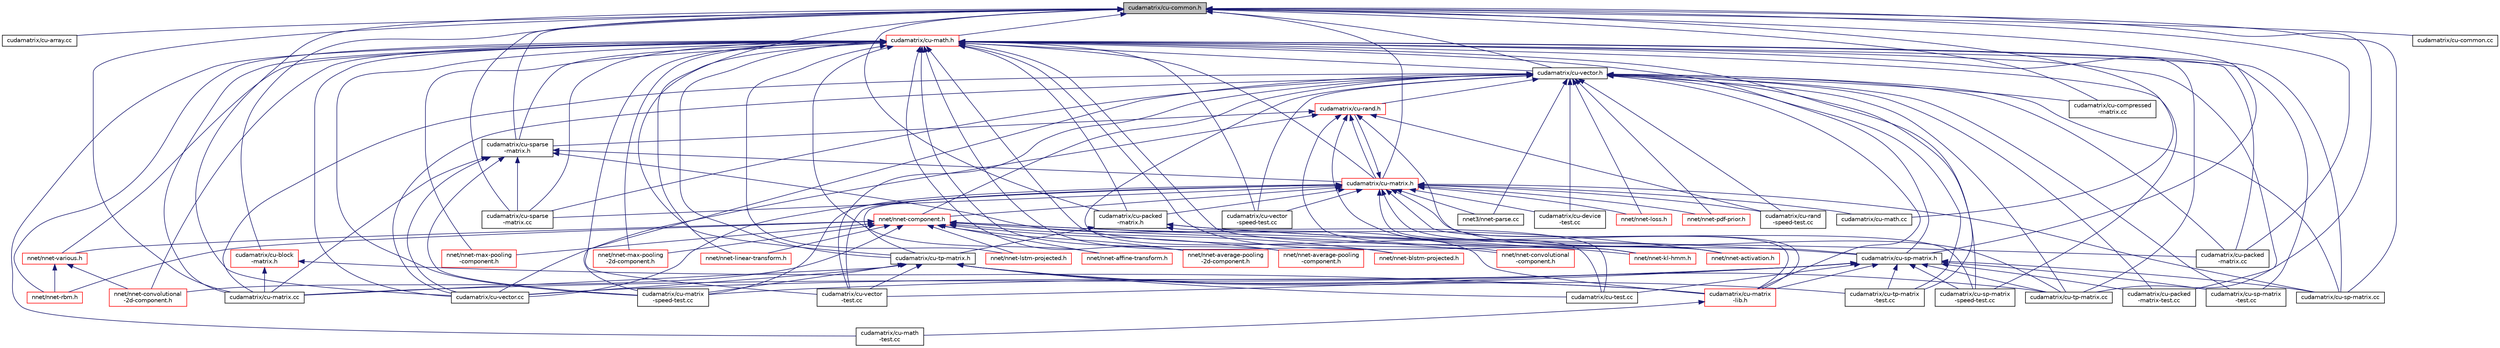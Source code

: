 digraph "cudamatrix/cu-common.h"
{
  edge [fontname="Helvetica",fontsize="10",labelfontname="Helvetica",labelfontsize="10"];
  node [fontname="Helvetica",fontsize="10",shape=record];
  Node27 [label="cudamatrix/cu-common.h",height=0.2,width=0.4,color="black", fillcolor="grey75", style="filled", fontcolor="black"];
  Node27 -> Node28 [dir="back",color="midnightblue",fontsize="10",style="solid",fontname="Helvetica"];
  Node28 [label="cudamatrix/cu-array.cc",height=0.2,width=0.4,color="black", fillcolor="white", style="filled",URL="$cu-array_8cc.html"];
  Node27 -> Node29 [dir="back",color="midnightblue",fontsize="10",style="solid",fontname="Helvetica"];
  Node29 [label="cudamatrix/cu-vector.h",height=0.2,width=0.4,color="black", fillcolor="white", style="filled",URL="$cu-vector_8h.html"];
  Node29 -> Node30 [dir="back",color="midnightblue",fontsize="10",style="solid",fontname="Helvetica"];
  Node30 [label="cudamatrix/cu-matrix\l-lib.h",height=0.2,width=0.4,color="red", fillcolor="white", style="filled",URL="$cu-matrix-lib_8h.html"];
  Node30 -> Node33 [dir="back",color="midnightblue",fontsize="10",style="solid",fontname="Helvetica"];
  Node33 [label="cudamatrix/cu-math\l-test.cc",height=0.2,width=0.4,color="black", fillcolor="white", style="filled",URL="$cu-math-test_8cc.html"];
  Node29 -> Node282 [dir="back",color="midnightblue",fontsize="10",style="solid",fontname="Helvetica"];
  Node282 [label="cudamatrix/cu-rand.h",height=0.2,width=0.4,color="red", fillcolor="white", style="filled",URL="$cu-rand_8h.html"];
  Node282 -> Node283 [dir="back",color="midnightblue",fontsize="10",style="solid",fontname="Helvetica"];
  Node283 [label="cudamatrix/cu-matrix.h",height=0.2,width=0.4,color="red", fillcolor="white", style="filled",URL="$cu-matrix_8h.html"];
  Node283 -> Node30 [dir="back",color="midnightblue",fontsize="10",style="solid",fontname="Helvetica"];
  Node283 -> Node282 [dir="back",color="midnightblue",fontsize="10",style="solid",fontname="Helvetica"];
  Node283 -> Node284 [dir="back",color="midnightblue",fontsize="10",style="solid",fontname="Helvetica"];
  Node284 [label="cudamatrix/cu-packed\l-matrix.h",height=0.2,width=0.4,color="black", fillcolor="white", style="filled",URL="$cu-packed-matrix_8h.html"];
  Node284 -> Node285 [dir="back",color="midnightblue",fontsize="10",style="solid",fontname="Helvetica"];
  Node285 [label="cudamatrix/cu-sp-matrix.h",height=0.2,width=0.4,color="black", fillcolor="white", style="filled",URL="$cu-sp-matrix_8h.html"];
  Node285 -> Node30 [dir="back",color="midnightblue",fontsize="10",style="solid",fontname="Helvetica"];
  Node285 -> Node286 [dir="back",color="midnightblue",fontsize="10",style="solid",fontname="Helvetica"];
  Node286 [label="cudamatrix/cu-matrix\l-speed-test.cc",height=0.2,width=0.4,color="black", fillcolor="white", style="filled",URL="$cu-matrix-speed-test_8cc.html"];
  Node285 -> Node287 [dir="back",color="midnightblue",fontsize="10",style="solid",fontname="Helvetica"];
  Node287 [label="cudamatrix/cu-matrix.cc",height=0.2,width=0.4,color="black", fillcolor="white", style="filled",URL="$cu-matrix_8cc.html"];
  Node285 -> Node288 [dir="back",color="midnightblue",fontsize="10",style="solid",fontname="Helvetica"];
  Node288 [label="cudamatrix/cu-packed\l-matrix-test.cc",height=0.2,width=0.4,color="black", fillcolor="white", style="filled",URL="$cu-packed-matrix-test_8cc.html"];
  Node285 -> Node289 [dir="back",color="midnightblue",fontsize="10",style="solid",fontname="Helvetica"];
  Node289 [label="cudamatrix/cu-sp-matrix\l-speed-test.cc",height=0.2,width=0.4,color="black", fillcolor="white", style="filled",URL="$cu-sp-matrix-speed-test_8cc.html"];
  Node285 -> Node290 [dir="back",color="midnightblue",fontsize="10",style="solid",fontname="Helvetica"];
  Node290 [label="cudamatrix/cu-sp-matrix\l-test.cc",height=0.2,width=0.4,color="black", fillcolor="white", style="filled",URL="$cu-sp-matrix-test_8cc.html"];
  Node285 -> Node291 [dir="back",color="midnightblue",fontsize="10",style="solid",fontname="Helvetica"];
  Node291 [label="cudamatrix/cu-sp-matrix.cc",height=0.2,width=0.4,color="black", fillcolor="white", style="filled",URL="$cu-sp-matrix_8cc.html"];
  Node285 -> Node292 [dir="back",color="midnightblue",fontsize="10",style="solid",fontname="Helvetica"];
  Node292 [label="cudamatrix/cu-test.cc",height=0.2,width=0.4,color="black", fillcolor="white", style="filled",URL="$cu-test_8cc.html"];
  Node285 -> Node293 [dir="back",color="midnightblue",fontsize="10",style="solid",fontname="Helvetica"];
  Node293 [label="cudamatrix/cu-tp-matrix\l-test.cc",height=0.2,width=0.4,color="black", fillcolor="white", style="filled",URL="$cu-tp-matrix-test_8cc.html"];
  Node285 -> Node294 [dir="back",color="midnightblue",fontsize="10",style="solid",fontname="Helvetica"];
  Node294 [label="cudamatrix/cu-tp-matrix.cc",height=0.2,width=0.4,color="black", fillcolor="white", style="filled",URL="$cu-tp-matrix_8cc.html"];
  Node285 -> Node295 [dir="back",color="midnightblue",fontsize="10",style="solid",fontname="Helvetica"];
  Node295 [label="cudamatrix/cu-vector\l-test.cc",height=0.2,width=0.4,color="black", fillcolor="white", style="filled",URL="$cu-vector-test_8cc.html"];
  Node285 -> Node296 [dir="back",color="midnightblue",fontsize="10",style="solid",fontname="Helvetica"];
  Node296 [label="cudamatrix/cu-vector.cc",height=0.2,width=0.4,color="black", fillcolor="white", style="filled",URL="$cu-vector_8cc.html"];
  Node284 -> Node297 [dir="back",color="midnightblue",fontsize="10",style="solid",fontname="Helvetica"];
  Node297 [label="cudamatrix/cu-tp-matrix.h",height=0.2,width=0.4,color="black", fillcolor="white", style="filled",URL="$cu-tp-matrix_8h.html"];
  Node297 -> Node30 [dir="back",color="midnightblue",fontsize="10",style="solid",fontname="Helvetica"];
  Node297 -> Node286 [dir="back",color="midnightblue",fontsize="10",style="solid",fontname="Helvetica"];
  Node297 -> Node287 [dir="back",color="midnightblue",fontsize="10",style="solid",fontname="Helvetica"];
  Node297 -> Node292 [dir="back",color="midnightblue",fontsize="10",style="solid",fontname="Helvetica"];
  Node297 -> Node293 [dir="back",color="midnightblue",fontsize="10",style="solid",fontname="Helvetica"];
  Node297 -> Node294 [dir="back",color="midnightblue",fontsize="10",style="solid",fontname="Helvetica"];
  Node297 -> Node295 [dir="back",color="midnightblue",fontsize="10",style="solid",fontname="Helvetica"];
  Node297 -> Node296 [dir="back",color="midnightblue",fontsize="10",style="solid",fontname="Helvetica"];
  Node284 -> Node298 [dir="back",color="midnightblue",fontsize="10",style="solid",fontname="Helvetica"];
  Node298 [label="cudamatrix/cu-packed\l-matrix.cc",height=0.2,width=0.4,color="black", fillcolor="white", style="filled",URL="$cu-packed-matrix_8cc.html"];
  Node284 -> Node292 [dir="back",color="midnightblue",fontsize="10",style="solid",fontname="Helvetica"];
  Node283 -> Node285 [dir="back",color="midnightblue",fontsize="10",style="solid",fontname="Helvetica"];
  Node283 -> Node297 [dir="back",color="midnightblue",fontsize="10",style="solid",fontname="Helvetica"];
  Node283 -> Node302 [dir="back",color="midnightblue",fontsize="10",style="solid",fontname="Helvetica"];
  Node302 [label="cudamatrix/cu-device\l-test.cc",height=0.2,width=0.4,color="black", fillcolor="white", style="filled",URL="$cu-device-test_8cc.html"];
  Node283 -> Node303 [dir="back",color="midnightblue",fontsize="10",style="solid",fontname="Helvetica"];
  Node303 [label="cudamatrix/cu-math.cc",height=0.2,width=0.4,color="black", fillcolor="white", style="filled",URL="$cu-math_8cc.html"];
  Node283 -> Node286 [dir="back",color="midnightblue",fontsize="10",style="solid",fontname="Helvetica"];
  Node283 -> Node304 [dir="back",color="midnightblue",fontsize="10",style="solid",fontname="Helvetica"];
  Node304 [label="cudamatrix/cu-rand\l-speed-test.cc",height=0.2,width=0.4,color="black", fillcolor="white", style="filled",URL="$cu-rand-speed-test_8cc.html"];
  Node283 -> Node289 [dir="back",color="midnightblue",fontsize="10",style="solid",fontname="Helvetica"];
  Node283 -> Node291 [dir="back",color="midnightblue",fontsize="10",style="solid",fontname="Helvetica"];
  Node283 -> Node305 [dir="back",color="midnightblue",fontsize="10",style="solid",fontname="Helvetica"];
  Node305 [label="cudamatrix/cu-sparse\l-matrix.cc",height=0.2,width=0.4,color="black", fillcolor="white", style="filled",URL="$cu-sparse-matrix_8cc.html"];
  Node283 -> Node294 [dir="back",color="midnightblue",fontsize="10",style="solid",fontname="Helvetica"];
  Node283 -> Node306 [dir="back",color="midnightblue",fontsize="10",style="solid",fontname="Helvetica"];
  Node306 [label="cudamatrix/cu-vector\l-speed-test.cc",height=0.2,width=0.4,color="black", fillcolor="white", style="filled",URL="$cu-vector-speed-test_8cc.html"];
  Node283 -> Node295 [dir="back",color="midnightblue",fontsize="10",style="solid",fontname="Helvetica"];
  Node283 -> Node296 [dir="back",color="midnightblue",fontsize="10",style="solid",fontname="Helvetica"];
  Node283 -> Node307 [dir="back",color="midnightblue",fontsize="10",style="solid",fontname="Helvetica"];
  Node307 [label="nnet/nnet-component.h",height=0.2,width=0.4,color="red", fillcolor="white", style="filled",URL="$nnet-component_8h.html"];
  Node307 -> Node308 [dir="back",color="midnightblue",fontsize="10",style="solid",fontname="Helvetica"];
  Node308 [label="nnet/nnet-activation.h",height=0.2,width=0.4,color="red", fillcolor="white", style="filled",URL="$nnet-activation_8h.html"];
  Node307 -> Node314 [dir="back",color="midnightblue",fontsize="10",style="solid",fontname="Helvetica"];
  Node314 [label="nnet/nnet-affine-transform.h",height=0.2,width=0.4,color="red", fillcolor="white", style="filled",URL="$nnet-affine-transform_8h.html"];
  Node307 -> Node316 [dir="back",color="midnightblue",fontsize="10",style="solid",fontname="Helvetica"];
  Node316 [label="nnet/nnet-average-pooling\l-2d-component.h",height=0.2,width=0.4,color="red", fillcolor="white", style="filled",URL="$nnet-average-pooling-2d-component_8h.html"];
  Node307 -> Node318 [dir="back",color="midnightblue",fontsize="10",style="solid",fontname="Helvetica"];
  Node318 [label="nnet/nnet-average-pooling\l-component.h",height=0.2,width=0.4,color="red", fillcolor="white", style="filled",URL="$nnet-average-pooling-component_8h.html"];
  Node307 -> Node319 [dir="back",color="midnightblue",fontsize="10",style="solid",fontname="Helvetica"];
  Node319 [label="nnet/nnet-blstm-projected.h",height=0.2,width=0.4,color="red", fillcolor="white", style="filled",URL="$nnet-blstm-projected_8h.html"];
  Node307 -> Node340 [dir="back",color="midnightblue",fontsize="10",style="solid",fontname="Helvetica"];
  Node340 [label="nnet/nnet-convolutional\l-component.h",height=0.2,width=0.4,color="red", fillcolor="white", style="filled",URL="$nnet-convolutional-component_8h.html"];
  Node307 -> Node341 [dir="back",color="midnightblue",fontsize="10",style="solid",fontname="Helvetica"];
  Node341 [label="nnet/nnet-convolutional\l-2d-component.h",height=0.2,width=0.4,color="red", fillcolor="white", style="filled",URL="$nnet-convolutional-2d-component_8h.html"];
  Node307 -> Node342 [dir="back",color="midnightblue",fontsize="10",style="solid",fontname="Helvetica"];
  Node342 [label="nnet/nnet-various.h",height=0.2,width=0.4,color="red", fillcolor="white", style="filled",URL="$nnet-various_8h.html"];
  Node342 -> Node341 [dir="back",color="midnightblue",fontsize="10",style="solid",fontname="Helvetica"];
  Node342 -> Node321 [dir="back",color="midnightblue",fontsize="10",style="solid",fontname="Helvetica"];
  Node321 [label="nnet/nnet-rbm.h",height=0.2,width=0.4,color="red", fillcolor="white", style="filled",URL="$nnet-rbm_8h.html"];
  Node307 -> Node343 [dir="back",color="midnightblue",fontsize="10",style="solid",fontname="Helvetica"];
  Node343 [label="nnet/nnet-max-pooling\l-component.h",height=0.2,width=0.4,color="red", fillcolor="white", style="filled",URL="$nnet-max-pooling-component_8h.html"];
  Node307 -> Node344 [dir="back",color="midnightblue",fontsize="10",style="solid",fontname="Helvetica"];
  Node344 [label="nnet/nnet-max-pooling\l-2d-component.h",height=0.2,width=0.4,color="red", fillcolor="white", style="filled",URL="$nnet-max-pooling-2d-component_8h.html"];
  Node307 -> Node345 [dir="back",color="midnightblue",fontsize="10",style="solid",fontname="Helvetica"];
  Node345 [label="nnet/nnet-kl-hmm.h",height=0.2,width=0.4,color="red", fillcolor="white", style="filled",URL="$nnet-kl-hmm_8h.html"];
  Node307 -> Node346 [dir="back",color="midnightblue",fontsize="10",style="solid",fontname="Helvetica"];
  Node346 [label="nnet/nnet-linear-transform.h",height=0.2,width=0.4,color="red", fillcolor="white", style="filled",URL="$nnet-linear-transform_8h.html"];
  Node307 -> Node321 [dir="back",color="midnightblue",fontsize="10",style="solid",fontname="Helvetica"];
  Node307 -> Node347 [dir="back",color="midnightblue",fontsize="10",style="solid",fontname="Helvetica"];
  Node347 [label="nnet/nnet-lstm-projected.h",height=0.2,width=0.4,color="red", fillcolor="white", style="filled",URL="$nnet-lstm-projected_8h.html"];
  Node283 -> Node356 [dir="back",color="midnightblue",fontsize="10",style="solid",fontname="Helvetica"];
  Node356 [label="nnet/nnet-loss.h",height=0.2,width=0.4,color="red", fillcolor="white", style="filled",URL="$nnet-loss_8h.html"];
  Node283 -> Node357 [dir="back",color="midnightblue",fontsize="10",style="solid",fontname="Helvetica"];
  Node357 [label="nnet/nnet-pdf-prior.h",height=0.2,width=0.4,color="red", fillcolor="white", style="filled",URL="$nnet-pdf-prior_8h.html"];
  Node283 -> Node363 [dir="back",color="midnightblue",fontsize="10",style="solid",fontname="Helvetica"];
  Node363 [label="nnet3/nnet-parse.cc",height=0.2,width=0.4,color="black", fillcolor="white", style="filled",URL="$nnet-parse_8cc.html"];
  Node282 -> Node364 [dir="back",color="midnightblue",fontsize="10",style="solid",fontname="Helvetica"];
  Node364 [label="cudamatrix/cu-sparse\l-matrix.h",height=0.2,width=0.4,color="black", fillcolor="white", style="filled",URL="$cu-sparse-matrix_8h.html"];
  Node364 -> Node283 [dir="back",color="midnightblue",fontsize="10",style="solid",fontname="Helvetica"];
  Node364 -> Node30 [dir="back",color="midnightblue",fontsize="10",style="solid",fontname="Helvetica"];
  Node364 -> Node286 [dir="back",color="midnightblue",fontsize="10",style="solid",fontname="Helvetica"];
  Node364 -> Node287 [dir="back",color="midnightblue",fontsize="10",style="solid",fontname="Helvetica"];
  Node364 -> Node305 [dir="back",color="midnightblue",fontsize="10",style="solid",fontname="Helvetica"];
  Node364 -> Node296 [dir="back",color="midnightblue",fontsize="10",style="solid",fontname="Helvetica"];
  Node282 -> Node30 [dir="back",color="midnightblue",fontsize="10",style="solid",fontname="Helvetica"];
  Node282 -> Node304 [dir="back",color="midnightblue",fontsize="10",style="solid",fontname="Helvetica"];
  Node282 -> Node296 [dir="back",color="midnightblue",fontsize="10",style="solid",fontname="Helvetica"];
  Node282 -> Node308 [dir="back",color="midnightblue",fontsize="10",style="solid",fontname="Helvetica"];
  Node282 -> Node345 [dir="back",color="midnightblue",fontsize="10",style="solid",fontname="Helvetica"];
  Node29 -> Node300 [dir="back",color="midnightblue",fontsize="10",style="solid",fontname="Helvetica"];
  Node300 [label="cudamatrix/cu-compressed\l-matrix.cc",height=0.2,width=0.4,color="black", fillcolor="white", style="filled",URL="$cu-compressed-matrix_8cc.html"];
  Node29 -> Node302 [dir="back",color="midnightblue",fontsize="10",style="solid",fontname="Helvetica"];
  Node29 -> Node286 [dir="back",color="midnightblue",fontsize="10",style="solid",fontname="Helvetica"];
  Node29 -> Node287 [dir="back",color="midnightblue",fontsize="10",style="solid",fontname="Helvetica"];
  Node29 -> Node288 [dir="back",color="midnightblue",fontsize="10",style="solid",fontname="Helvetica"];
  Node29 -> Node298 [dir="back",color="midnightblue",fontsize="10",style="solid",fontname="Helvetica"];
  Node29 -> Node304 [dir="back",color="midnightblue",fontsize="10",style="solid",fontname="Helvetica"];
  Node29 -> Node289 [dir="back",color="midnightblue",fontsize="10",style="solid",fontname="Helvetica"];
  Node29 -> Node290 [dir="back",color="midnightblue",fontsize="10",style="solid",fontname="Helvetica"];
  Node29 -> Node291 [dir="back",color="midnightblue",fontsize="10",style="solid",fontname="Helvetica"];
  Node29 -> Node305 [dir="back",color="midnightblue",fontsize="10",style="solid",fontname="Helvetica"];
  Node29 -> Node292 [dir="back",color="midnightblue",fontsize="10",style="solid",fontname="Helvetica"];
  Node29 -> Node293 [dir="back",color="midnightblue",fontsize="10",style="solid",fontname="Helvetica"];
  Node29 -> Node294 [dir="back",color="midnightblue",fontsize="10",style="solid",fontname="Helvetica"];
  Node29 -> Node306 [dir="back",color="midnightblue",fontsize="10",style="solid",fontname="Helvetica"];
  Node29 -> Node295 [dir="back",color="midnightblue",fontsize="10",style="solid",fontname="Helvetica"];
  Node29 -> Node296 [dir="back",color="midnightblue",fontsize="10",style="solid",fontname="Helvetica"];
  Node29 -> Node307 [dir="back",color="midnightblue",fontsize="10",style="solid",fontname="Helvetica"];
  Node29 -> Node356 [dir="back",color="midnightblue",fontsize="10",style="solid",fontname="Helvetica"];
  Node29 -> Node357 [dir="back",color="midnightblue",fontsize="10",style="solid",fontname="Helvetica"];
  Node29 -> Node363 [dir="back",color="midnightblue",fontsize="10",style="solid",fontname="Helvetica"];
  Node27 -> Node366 [dir="back",color="midnightblue",fontsize="10",style="solid",fontname="Helvetica"];
  Node366 [label="cudamatrix/cu-math.h",height=0.2,width=0.4,color="red", fillcolor="white", style="filled",URL="$cu-math_8h.html"];
  Node366 -> Node29 [dir="back",color="midnightblue",fontsize="10",style="solid",fontname="Helvetica"];
  Node366 -> Node283 [dir="back",color="midnightblue",fontsize="10",style="solid",fontname="Helvetica"];
  Node366 -> Node364 [dir="back",color="midnightblue",fontsize="10",style="solid",fontname="Helvetica"];
  Node366 -> Node285 [dir="back",color="midnightblue",fontsize="10",style="solid",fontname="Helvetica"];
  Node366 -> Node284 [dir="back",color="midnightblue",fontsize="10",style="solid",fontname="Helvetica"];
  Node366 -> Node297 [dir="back",color="midnightblue",fontsize="10",style="solid",fontname="Helvetica"];
  Node366 -> Node33 [dir="back",color="midnightblue",fontsize="10",style="solid",fontname="Helvetica"];
  Node366 -> Node286 [dir="back",color="midnightblue",fontsize="10",style="solid",fontname="Helvetica"];
  Node366 -> Node287 [dir="back",color="midnightblue",fontsize="10",style="solid",fontname="Helvetica"];
  Node366 -> Node288 [dir="back",color="midnightblue",fontsize="10",style="solid",fontname="Helvetica"];
  Node366 -> Node298 [dir="back",color="midnightblue",fontsize="10",style="solid",fontname="Helvetica"];
  Node366 -> Node289 [dir="back",color="midnightblue",fontsize="10",style="solid",fontname="Helvetica"];
  Node366 -> Node290 [dir="back",color="midnightblue",fontsize="10",style="solid",fontname="Helvetica"];
  Node366 -> Node291 [dir="back",color="midnightblue",fontsize="10",style="solid",fontname="Helvetica"];
  Node366 -> Node305 [dir="back",color="midnightblue",fontsize="10",style="solid",fontname="Helvetica"];
  Node366 -> Node293 [dir="back",color="midnightblue",fontsize="10",style="solid",fontname="Helvetica"];
  Node366 -> Node294 [dir="back",color="midnightblue",fontsize="10",style="solid",fontname="Helvetica"];
  Node366 -> Node306 [dir="back",color="midnightblue",fontsize="10",style="solid",fontname="Helvetica"];
  Node366 -> Node295 [dir="back",color="midnightblue",fontsize="10",style="solid",fontname="Helvetica"];
  Node366 -> Node296 [dir="back",color="midnightblue",fontsize="10",style="solid",fontname="Helvetica"];
  Node366 -> Node308 [dir="back",color="midnightblue",fontsize="10",style="solid",fontname="Helvetica"];
  Node366 -> Node314 [dir="back",color="midnightblue",fontsize="10",style="solid",fontname="Helvetica"];
  Node366 -> Node316 [dir="back",color="midnightblue",fontsize="10",style="solid",fontname="Helvetica"];
  Node366 -> Node318 [dir="back",color="midnightblue",fontsize="10",style="solid",fontname="Helvetica"];
  Node366 -> Node319 [dir="back",color="midnightblue",fontsize="10",style="solid",fontname="Helvetica"];
  Node366 -> Node340 [dir="back",color="midnightblue",fontsize="10",style="solid",fontname="Helvetica"];
  Node366 -> Node342 [dir="back",color="midnightblue",fontsize="10",style="solid",fontname="Helvetica"];
  Node366 -> Node341 [dir="back",color="midnightblue",fontsize="10",style="solid",fontname="Helvetica"];
  Node366 -> Node343 [dir="back",color="midnightblue",fontsize="10",style="solid",fontname="Helvetica"];
  Node366 -> Node344 [dir="back",color="midnightblue",fontsize="10",style="solid",fontname="Helvetica"];
  Node366 -> Node345 [dir="back",color="midnightblue",fontsize="10",style="solid",fontname="Helvetica"];
  Node366 -> Node346 [dir="back",color="midnightblue",fontsize="10",style="solid",fontname="Helvetica"];
  Node366 -> Node321 [dir="back",color="midnightblue",fontsize="10",style="solid",fontname="Helvetica"];
  Node366 -> Node347 [dir="back",color="midnightblue",fontsize="10",style="solid",fontname="Helvetica"];
  Node27 -> Node283 [dir="back",color="midnightblue",fontsize="10",style="solid",fontname="Helvetica"];
  Node27 -> Node364 [dir="back",color="midnightblue",fontsize="10",style="solid",fontname="Helvetica"];
  Node27 -> Node285 [dir="back",color="midnightblue",fontsize="10",style="solid",fontname="Helvetica"];
  Node27 -> Node284 [dir="back",color="midnightblue",fontsize="10",style="solid",fontname="Helvetica"];
  Node27 -> Node297 [dir="back",color="midnightblue",fontsize="10",style="solid",fontname="Helvetica"];
  Node27 -> Node367 [dir="back",color="midnightblue",fontsize="10",style="solid",fontname="Helvetica"];
  Node367 [label="cudamatrix/cu-block\l-matrix.h",height=0.2,width=0.4,color="red", fillcolor="white", style="filled",URL="$cu-block-matrix_8h.html"];
  Node367 -> Node30 [dir="back",color="midnightblue",fontsize="10",style="solid",fontname="Helvetica"];
  Node367 -> Node287 [dir="back",color="midnightblue",fontsize="10",style="solid",fontname="Helvetica"];
  Node27 -> Node368 [dir="back",color="midnightblue",fontsize="10",style="solid",fontname="Helvetica"];
  Node368 [label="cudamatrix/cu-common.cc",height=0.2,width=0.4,color="black", fillcolor="white", style="filled",URL="$cu-common_8cc.html"];
  Node27 -> Node300 [dir="back",color="midnightblue",fontsize="10",style="solid",fontname="Helvetica"];
  Node27 -> Node303 [dir="back",color="midnightblue",fontsize="10",style="solid",fontname="Helvetica"];
  Node27 -> Node287 [dir="back",color="midnightblue",fontsize="10",style="solid",fontname="Helvetica"];
  Node27 -> Node298 [dir="back",color="midnightblue",fontsize="10",style="solid",fontname="Helvetica"];
  Node27 -> Node291 [dir="back",color="midnightblue",fontsize="10",style="solid",fontname="Helvetica"];
  Node27 -> Node305 [dir="back",color="midnightblue",fontsize="10",style="solid",fontname="Helvetica"];
  Node27 -> Node294 [dir="back",color="midnightblue",fontsize="10",style="solid",fontname="Helvetica"];
  Node27 -> Node296 [dir="back",color="midnightblue",fontsize="10",style="solid",fontname="Helvetica"];
}
